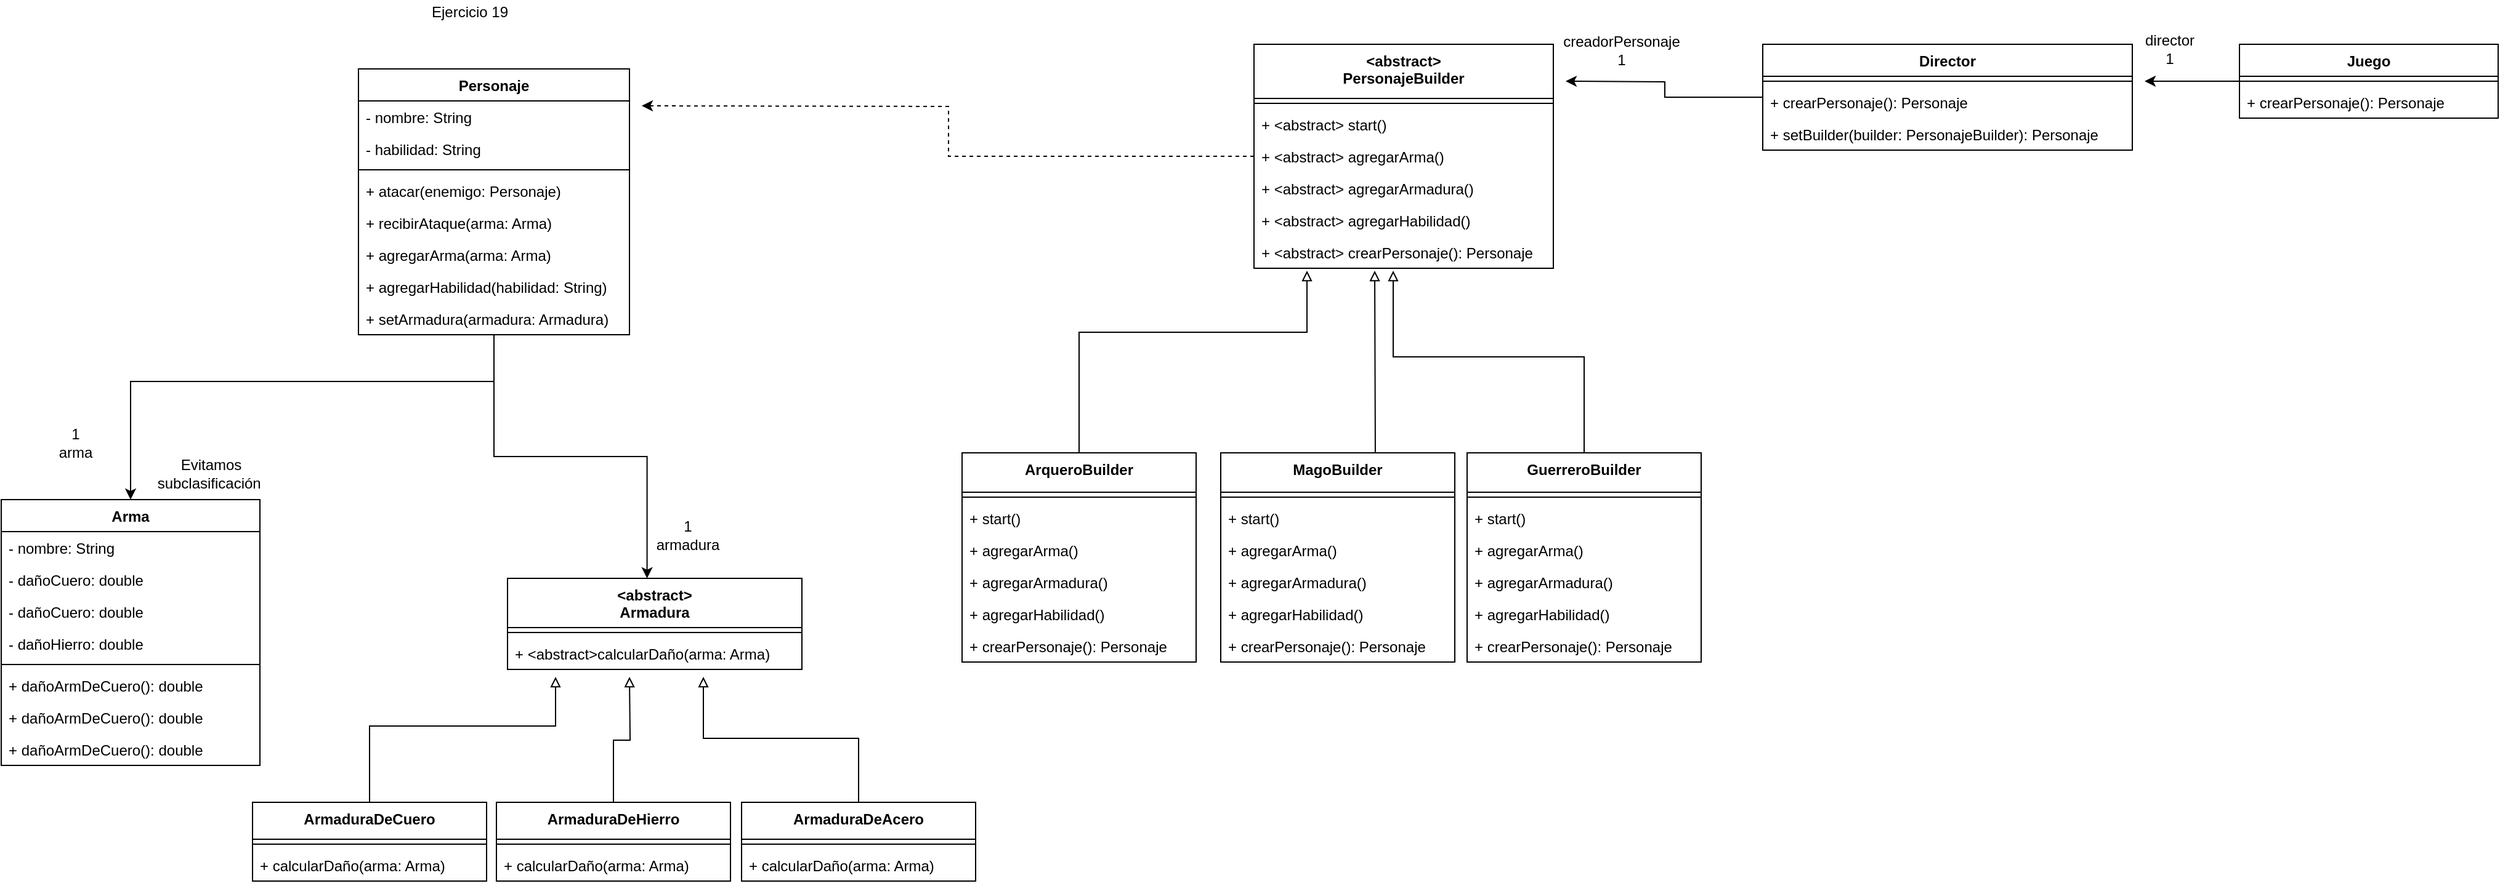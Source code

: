 <mxfile version="19.0.2" type="device"><diagram id="mUgTmrX8BuSXG0gMWw2p" name="Página-1"><mxGraphModel dx="2844" dy="1746" grid="1" gridSize="10" guides="1" tooltips="1" connect="1" arrows="1" fold="1" page="1" pageScale="1" pageWidth="827" pageHeight="1169" math="0" shadow="0"><root><mxCell id="0"/><mxCell id="1" parent="0"/><mxCell id="cJn4CzycX4LEwm_TIvwx-1" value="Arma" style="swimlane;fontStyle=1;align=center;verticalAlign=top;childLayout=stackLayout;horizontal=1;startSize=26;horizontalStack=0;resizeParent=1;resizeParentMax=0;resizeLast=0;collapsible=1;marginBottom=0;" vertex="1" parent="1"><mxGeometry x="40" y="476" width="210" height="216" as="geometry"/></mxCell><mxCell id="cJn4CzycX4LEwm_TIvwx-2" value="- nombre: String" style="text;strokeColor=none;fillColor=none;align=left;verticalAlign=top;spacingLeft=4;spacingRight=4;overflow=hidden;rotatable=0;points=[[0,0.5],[1,0.5]];portConstraint=eastwest;" vertex="1" parent="cJn4CzycX4LEwm_TIvwx-1"><mxGeometry y="26" width="210" height="26" as="geometry"/></mxCell><mxCell id="cJn4CzycX4LEwm_TIvwx-43" value="- dañoCuero: double" style="text;strokeColor=none;fillColor=none;align=left;verticalAlign=top;spacingLeft=4;spacingRight=4;overflow=hidden;rotatable=0;points=[[0,0.5],[1,0.5]];portConstraint=eastwest;" vertex="1" parent="cJn4CzycX4LEwm_TIvwx-1"><mxGeometry y="52" width="210" height="26" as="geometry"/></mxCell><mxCell id="cJn4CzycX4LEwm_TIvwx-44" value="- dañoCuero: double" style="text;strokeColor=none;fillColor=none;align=left;verticalAlign=top;spacingLeft=4;spacingRight=4;overflow=hidden;rotatable=0;points=[[0,0.5],[1,0.5]];portConstraint=eastwest;" vertex="1" parent="cJn4CzycX4LEwm_TIvwx-1"><mxGeometry y="78" width="210" height="26" as="geometry"/></mxCell><mxCell id="cJn4CzycX4LEwm_TIvwx-45" value="- dañoHierro: double" style="text;strokeColor=none;fillColor=none;align=left;verticalAlign=top;spacingLeft=4;spacingRight=4;overflow=hidden;rotatable=0;points=[[0,0.5],[1,0.5]];portConstraint=eastwest;" vertex="1" parent="cJn4CzycX4LEwm_TIvwx-1"><mxGeometry y="104" width="210" height="26" as="geometry"/></mxCell><mxCell id="cJn4CzycX4LEwm_TIvwx-3" value="" style="line;strokeWidth=1;fillColor=none;align=left;verticalAlign=middle;spacingTop=-1;spacingLeft=3;spacingRight=3;rotatable=0;labelPosition=right;points=[];portConstraint=eastwest;" vertex="1" parent="cJn4CzycX4LEwm_TIvwx-1"><mxGeometry y="130" width="210" height="8" as="geometry"/></mxCell><mxCell id="cJn4CzycX4LEwm_TIvwx-21" value="+ dañoArmDeCuero(): double" style="text;strokeColor=none;fillColor=none;align=left;verticalAlign=top;spacingLeft=4;spacingRight=4;overflow=hidden;rotatable=0;points=[[0,0.5],[1,0.5]];portConstraint=eastwest;" vertex="1" parent="cJn4CzycX4LEwm_TIvwx-1"><mxGeometry y="138" width="210" height="26" as="geometry"/></mxCell><mxCell id="cJn4CzycX4LEwm_TIvwx-29" value="+ dañoArmDeCuero(): double" style="text;strokeColor=none;fillColor=none;align=left;verticalAlign=top;spacingLeft=4;spacingRight=4;overflow=hidden;rotatable=0;points=[[0,0.5],[1,0.5]];portConstraint=eastwest;" vertex="1" parent="cJn4CzycX4LEwm_TIvwx-1"><mxGeometry y="164" width="210" height="26" as="geometry"/></mxCell><mxCell id="cJn4CzycX4LEwm_TIvwx-40" value="+ dañoArmDeCuero(): double" style="text;strokeColor=none;fillColor=none;align=left;verticalAlign=top;spacingLeft=4;spacingRight=4;overflow=hidden;rotatable=0;points=[[0,0.5],[1,0.5]];portConstraint=eastwest;" vertex="1" parent="cJn4CzycX4LEwm_TIvwx-1"><mxGeometry y="190" width="210" height="26" as="geometry"/></mxCell><mxCell id="cJn4CzycX4LEwm_TIvwx-5" value="Ejercicio 19" style="text;html=1;align=center;verticalAlign=middle;resizable=0;points=[];autosize=1;strokeColor=none;fillColor=none;" vertex="1" parent="1"><mxGeometry x="380" y="70" width="80" height="20" as="geometry"/></mxCell><mxCell id="cJn4CzycX4LEwm_TIvwx-6" value="&lt;abstract&gt;&#10;Armadura" style="swimlane;fontStyle=1;align=center;verticalAlign=top;childLayout=stackLayout;horizontal=1;startSize=40;horizontalStack=0;resizeParent=1;resizeParentMax=0;resizeLast=0;collapsible=1;marginBottom=0;" vertex="1" parent="1"><mxGeometry x="451" y="540" width="239" height="74" as="geometry"/></mxCell><mxCell id="cJn4CzycX4LEwm_TIvwx-8" value="" style="line;strokeWidth=1;fillColor=none;align=left;verticalAlign=middle;spacingTop=-1;spacingLeft=3;spacingRight=3;rotatable=0;labelPosition=right;points=[];portConstraint=eastwest;" vertex="1" parent="cJn4CzycX4LEwm_TIvwx-6"><mxGeometry y="40" width="239" height="8" as="geometry"/></mxCell><mxCell id="cJn4CzycX4LEwm_TIvwx-9" value="+ &lt;abstract&gt;calcularDaño(arma: Arma)" style="text;strokeColor=none;fillColor=none;align=left;verticalAlign=top;spacingLeft=4;spacingRight=4;overflow=hidden;rotatable=0;points=[[0,0.5],[1,0.5]];portConstraint=eastwest;" vertex="1" parent="cJn4CzycX4LEwm_TIvwx-6"><mxGeometry y="48" width="239" height="26" as="geometry"/></mxCell><mxCell id="cJn4CzycX4LEwm_TIvwx-17" style="edgeStyle=orthogonalEdgeStyle;rounded=0;orthogonalLoop=1;jettySize=auto;html=1;entryX=0.474;entryY=0;entryDx=0;entryDy=0;entryPerimeter=0;" edge="1" parent="1" source="cJn4CzycX4LEwm_TIvwx-10" target="cJn4CzycX4LEwm_TIvwx-6"><mxGeometry relative="1" as="geometry"/></mxCell><mxCell id="cJn4CzycX4LEwm_TIvwx-28" style="edgeStyle=orthogonalEdgeStyle;rounded=0;orthogonalLoop=1;jettySize=auto;html=1;entryX=0.5;entryY=0;entryDx=0;entryDy=0;" edge="1" parent="1" source="cJn4CzycX4LEwm_TIvwx-10" target="cJn4CzycX4LEwm_TIvwx-1"><mxGeometry relative="1" as="geometry"><Array as="points"><mxPoint x="440" y="380"/><mxPoint x="145" y="380"/></Array></mxGeometry></mxCell><mxCell id="cJn4CzycX4LEwm_TIvwx-10" value="Personaje" style="swimlane;fontStyle=1;align=center;verticalAlign=top;childLayout=stackLayout;horizontal=1;startSize=26;horizontalStack=0;resizeParent=1;resizeParentMax=0;resizeLast=0;collapsible=1;marginBottom=0;" vertex="1" parent="1"><mxGeometry x="330" y="126" width="220" height="216" as="geometry"/></mxCell><mxCell id="cJn4CzycX4LEwm_TIvwx-11" value="- nombre: String" style="text;strokeColor=none;fillColor=none;align=left;verticalAlign=top;spacingLeft=4;spacingRight=4;overflow=hidden;rotatable=0;points=[[0,0.5],[1,0.5]];portConstraint=eastwest;" vertex="1" parent="cJn4CzycX4LEwm_TIvwx-10"><mxGeometry y="26" width="220" height="26" as="geometry"/></mxCell><mxCell id="cJn4CzycX4LEwm_TIvwx-14" value="- habilidad: String" style="text;strokeColor=none;fillColor=none;align=left;verticalAlign=top;spacingLeft=4;spacingRight=4;overflow=hidden;rotatable=0;points=[[0,0.5],[1,0.5]];portConstraint=eastwest;" vertex="1" parent="cJn4CzycX4LEwm_TIvwx-10"><mxGeometry y="52" width="220" height="26" as="geometry"/></mxCell><mxCell id="cJn4CzycX4LEwm_TIvwx-12" value="" style="line;strokeWidth=1;fillColor=none;align=left;verticalAlign=middle;spacingTop=-1;spacingLeft=3;spacingRight=3;rotatable=0;labelPosition=right;points=[];portConstraint=eastwest;" vertex="1" parent="cJn4CzycX4LEwm_TIvwx-10"><mxGeometry y="78" width="220" height="8" as="geometry"/></mxCell><mxCell id="cJn4CzycX4LEwm_TIvwx-13" value="+ atacar(enemigo: Personaje)" style="text;strokeColor=none;fillColor=none;align=left;verticalAlign=top;spacingLeft=4;spacingRight=4;overflow=hidden;rotatable=0;points=[[0,0.5],[1,0.5]];portConstraint=eastwest;" vertex="1" parent="cJn4CzycX4LEwm_TIvwx-10"><mxGeometry y="86" width="220" height="26" as="geometry"/></mxCell><mxCell id="cJn4CzycX4LEwm_TIvwx-15" value="+ recibirAtaque(arma: Arma)" style="text;strokeColor=none;fillColor=none;align=left;verticalAlign=top;spacingLeft=4;spacingRight=4;overflow=hidden;rotatable=0;points=[[0,0.5],[1,0.5]];portConstraint=eastwest;" vertex="1" parent="cJn4CzycX4LEwm_TIvwx-10"><mxGeometry y="112" width="220" height="26" as="geometry"/></mxCell><mxCell id="cJn4CzycX4LEwm_TIvwx-50" value="+ agregarArma(arma: Arma)" style="text;strokeColor=none;fillColor=none;align=left;verticalAlign=top;spacingLeft=4;spacingRight=4;overflow=hidden;rotatable=0;points=[[0,0.5],[1,0.5]];portConstraint=eastwest;" vertex="1" parent="cJn4CzycX4LEwm_TIvwx-10"><mxGeometry y="138" width="220" height="26" as="geometry"/></mxCell><mxCell id="cJn4CzycX4LEwm_TIvwx-51" value="+ agregarHabilidad(habilidad: String)" style="text;strokeColor=none;fillColor=none;align=left;verticalAlign=top;spacingLeft=4;spacingRight=4;overflow=hidden;rotatable=0;points=[[0,0.5],[1,0.5]];portConstraint=eastwest;" vertex="1" parent="cJn4CzycX4LEwm_TIvwx-10"><mxGeometry y="164" width="220" height="26" as="geometry"/></mxCell><mxCell id="cJn4CzycX4LEwm_TIvwx-52" value="+ setArmadura(armadura: Armadura)" style="text;strokeColor=none;fillColor=none;align=left;verticalAlign=top;spacingLeft=4;spacingRight=4;overflow=hidden;rotatable=0;points=[[0,0.5],[1,0.5]];portConstraint=eastwest;" vertex="1" parent="cJn4CzycX4LEwm_TIvwx-10"><mxGeometry y="190" width="220" height="26" as="geometry"/></mxCell><mxCell id="cJn4CzycX4LEwm_TIvwx-97" style="edgeStyle=orthogonalEdgeStyle;rounded=0;orthogonalLoop=1;jettySize=auto;html=1;endArrow=block;endFill=0;" edge="1" parent="1" source="cJn4CzycX4LEwm_TIvwx-23"><mxGeometry relative="1" as="geometry"><mxPoint x="490" y="620" as="targetPoint"/><Array as="points"><mxPoint x="339" y="660"/><mxPoint x="490" y="660"/></Array></mxGeometry></mxCell><mxCell id="cJn4CzycX4LEwm_TIvwx-23" value="ArmaduraDeCuero" style="swimlane;fontStyle=1;align=center;verticalAlign=top;childLayout=stackLayout;horizontal=1;startSize=30;horizontalStack=0;resizeParent=1;resizeParentMax=0;resizeLast=0;collapsible=1;marginBottom=0;" vertex="1" parent="1"><mxGeometry x="244" y="722" width="190" height="64" as="geometry"/></mxCell><mxCell id="cJn4CzycX4LEwm_TIvwx-25" value="" style="line;strokeWidth=1;fillColor=none;align=left;verticalAlign=middle;spacingTop=-1;spacingLeft=3;spacingRight=3;rotatable=0;labelPosition=right;points=[];portConstraint=eastwest;" vertex="1" parent="cJn4CzycX4LEwm_TIvwx-23"><mxGeometry y="30" width="190" height="8" as="geometry"/></mxCell><mxCell id="cJn4CzycX4LEwm_TIvwx-47" value="+ calcularDaño(arma: Arma)" style="text;strokeColor=none;fillColor=none;align=left;verticalAlign=top;spacingLeft=4;spacingRight=4;overflow=hidden;rotatable=0;points=[[0,0.5],[1,0.5]];portConstraint=eastwest;" vertex="1" parent="cJn4CzycX4LEwm_TIvwx-23"><mxGeometry y="38" width="190" height="26" as="geometry"/></mxCell><mxCell id="cJn4CzycX4LEwm_TIvwx-95" style="edgeStyle=orthogonalEdgeStyle;rounded=0;orthogonalLoop=1;jettySize=auto;html=1;endArrow=block;endFill=0;" edge="1" parent="1" source="cJn4CzycX4LEwm_TIvwx-30"><mxGeometry relative="1" as="geometry"><mxPoint x="550" y="620" as="targetPoint"/></mxGeometry></mxCell><mxCell id="cJn4CzycX4LEwm_TIvwx-30" value="ArmaduraDeHierro" style="swimlane;fontStyle=1;align=center;verticalAlign=top;childLayout=stackLayout;horizontal=1;startSize=30;horizontalStack=0;resizeParent=1;resizeParentMax=0;resizeLast=0;collapsible=1;marginBottom=0;" vertex="1" parent="1"><mxGeometry x="442" y="722" width="190" height="64" as="geometry"/></mxCell><mxCell id="cJn4CzycX4LEwm_TIvwx-32" value="" style="line;strokeWidth=1;fillColor=none;align=left;verticalAlign=middle;spacingTop=-1;spacingLeft=3;spacingRight=3;rotatable=0;labelPosition=right;points=[];portConstraint=eastwest;" vertex="1" parent="cJn4CzycX4LEwm_TIvwx-30"><mxGeometry y="30" width="190" height="8" as="geometry"/></mxCell><mxCell id="cJn4CzycX4LEwm_TIvwx-33" value="+ calcularDaño(arma: Arma)" style="text;strokeColor=none;fillColor=none;align=left;verticalAlign=top;spacingLeft=4;spacingRight=4;overflow=hidden;rotatable=0;points=[[0,0.5],[1,0.5]];portConstraint=eastwest;" vertex="1" parent="cJn4CzycX4LEwm_TIvwx-30"><mxGeometry y="38" width="190" height="26" as="geometry"/></mxCell><mxCell id="cJn4CzycX4LEwm_TIvwx-96" style="edgeStyle=orthogonalEdgeStyle;rounded=0;orthogonalLoop=1;jettySize=auto;html=1;endArrow=block;endFill=0;" edge="1" parent="1" source="cJn4CzycX4LEwm_TIvwx-35"><mxGeometry relative="1" as="geometry"><mxPoint x="610" y="620" as="targetPoint"/><Array as="points"><mxPoint x="736" y="670"/><mxPoint x="610" y="670"/></Array></mxGeometry></mxCell><mxCell id="cJn4CzycX4LEwm_TIvwx-35" value="ArmaduraDeAcero" style="swimlane;fontStyle=1;align=center;verticalAlign=top;childLayout=stackLayout;horizontal=1;startSize=30;horizontalStack=0;resizeParent=1;resizeParentMax=0;resizeLast=0;collapsible=1;marginBottom=0;" vertex="1" parent="1"><mxGeometry x="641" y="722" width="190" height="64" as="geometry"/></mxCell><mxCell id="cJn4CzycX4LEwm_TIvwx-37" value="" style="line;strokeWidth=1;fillColor=none;align=left;verticalAlign=middle;spacingTop=-1;spacingLeft=3;spacingRight=3;rotatable=0;labelPosition=right;points=[];portConstraint=eastwest;" vertex="1" parent="cJn4CzycX4LEwm_TIvwx-35"><mxGeometry y="30" width="190" height="8" as="geometry"/></mxCell><mxCell id="cJn4CzycX4LEwm_TIvwx-38" value="+ calcularDaño(arma: Arma)" style="text;strokeColor=none;fillColor=none;align=left;verticalAlign=top;spacingLeft=4;spacingRight=4;overflow=hidden;rotatable=0;points=[[0,0.5],[1,0.5]];portConstraint=eastwest;" vertex="1" parent="cJn4CzycX4LEwm_TIvwx-35"><mxGeometry y="38" width="190" height="26" as="geometry"/></mxCell><mxCell id="cJn4CzycX4LEwm_TIvwx-48" value="Evitamos&lt;br&gt;subclasificación&amp;nbsp;" style="text;html=1;align=center;verticalAlign=middle;resizable=0;points=[];autosize=1;strokeColor=none;fillColor=none;" vertex="1" parent="1"><mxGeometry x="160" y="440" width="100" height="30" as="geometry"/></mxCell><mxCell id="cJn4CzycX4LEwm_TIvwx-57" style="edgeStyle=orthogonalEdgeStyle;rounded=0;orthogonalLoop=1;jettySize=auto;html=1;dashed=1;" edge="1" parent="1" source="cJn4CzycX4LEwm_TIvwx-53"><mxGeometry relative="1" as="geometry"><mxPoint x="560" y="156" as="targetPoint"/></mxGeometry></mxCell><mxCell id="cJn4CzycX4LEwm_TIvwx-53" value="&lt;abstract&gt;&#10;PersonajeBuilder" style="swimlane;fontStyle=1;align=center;verticalAlign=top;childLayout=stackLayout;horizontal=1;startSize=44;horizontalStack=0;resizeParent=1;resizeParentMax=0;resizeLast=0;collapsible=1;marginBottom=0;" vertex="1" parent="1"><mxGeometry x="1057" y="106" width="243" height="182" as="geometry"/></mxCell><mxCell id="cJn4CzycX4LEwm_TIvwx-55" value="" style="line;strokeWidth=1;fillColor=none;align=left;verticalAlign=middle;spacingTop=-1;spacingLeft=3;spacingRight=3;rotatable=0;labelPosition=right;points=[];portConstraint=eastwest;" vertex="1" parent="cJn4CzycX4LEwm_TIvwx-53"><mxGeometry y="44" width="243" height="8" as="geometry"/></mxCell><mxCell id="cJn4CzycX4LEwm_TIvwx-56" value="+ &lt;abstract&gt; start()" style="text;strokeColor=none;fillColor=none;align=left;verticalAlign=top;spacingLeft=4;spacingRight=4;overflow=hidden;rotatable=0;points=[[0,0.5],[1,0.5]];portConstraint=eastwest;" vertex="1" parent="cJn4CzycX4LEwm_TIvwx-53"><mxGeometry y="52" width="243" height="26" as="geometry"/></mxCell><mxCell id="cJn4CzycX4LEwm_TIvwx-59" value="+ &lt;abstract&gt; agregarArma()" style="text;strokeColor=none;fillColor=none;align=left;verticalAlign=top;spacingLeft=4;spacingRight=4;overflow=hidden;rotatable=0;points=[[0,0.5],[1,0.5]];portConstraint=eastwest;" vertex="1" parent="cJn4CzycX4LEwm_TIvwx-53"><mxGeometry y="78" width="243" height="26" as="geometry"/></mxCell><mxCell id="cJn4CzycX4LEwm_TIvwx-60" value="+ &lt;abstract&gt; agregarArmadura()" style="text;strokeColor=none;fillColor=none;align=left;verticalAlign=top;spacingLeft=4;spacingRight=4;overflow=hidden;rotatable=0;points=[[0,0.5],[1,0.5]];portConstraint=eastwest;" vertex="1" parent="cJn4CzycX4LEwm_TIvwx-53"><mxGeometry y="104" width="243" height="26" as="geometry"/></mxCell><mxCell id="cJn4CzycX4LEwm_TIvwx-61" value="+ &lt;abstract&gt; agregarHabilidad()" style="text;strokeColor=none;fillColor=none;align=left;verticalAlign=top;spacingLeft=4;spacingRight=4;overflow=hidden;rotatable=0;points=[[0,0.5],[1,0.5]];portConstraint=eastwest;" vertex="1" parent="cJn4CzycX4LEwm_TIvwx-53"><mxGeometry y="130" width="243" height="26" as="geometry"/></mxCell><mxCell id="cJn4CzycX4LEwm_TIvwx-58" value="+ &lt;abstract&gt; crearPersonaje(): Personaje" style="text;strokeColor=none;fillColor=none;align=left;verticalAlign=top;spacingLeft=4;spacingRight=4;overflow=hidden;rotatable=0;points=[[0,0.5],[1,0.5]];portConstraint=eastwest;" vertex="1" parent="cJn4CzycX4LEwm_TIvwx-53"><mxGeometry y="156" width="243" height="26" as="geometry"/></mxCell><mxCell id="cJn4CzycX4LEwm_TIvwx-88" style="edgeStyle=orthogonalEdgeStyle;rounded=0;orthogonalLoop=1;jettySize=auto;html=1;endArrow=block;endFill=0;" edge="1" parent="1" source="cJn4CzycX4LEwm_TIvwx-62"><mxGeometry relative="1" as="geometry"><mxPoint x="1100" y="290.0" as="targetPoint"/><Array as="points"><mxPoint x="915" y="340"/><mxPoint x="1100" y="340"/></Array></mxGeometry></mxCell><mxCell id="cJn4CzycX4LEwm_TIvwx-62" value="ArqueroBuilder" style="swimlane;fontStyle=1;align=center;verticalAlign=top;childLayout=stackLayout;horizontal=1;startSize=32;horizontalStack=0;resizeParent=1;resizeParentMax=0;resizeLast=0;collapsible=1;marginBottom=0;" vertex="1" parent="1"><mxGeometry x="820" y="438" width="190" height="170" as="geometry"/></mxCell><mxCell id="cJn4CzycX4LEwm_TIvwx-63" value="" style="line;strokeWidth=1;fillColor=none;align=left;verticalAlign=middle;spacingTop=-1;spacingLeft=3;spacingRight=3;rotatable=0;labelPosition=right;points=[];portConstraint=eastwest;" vertex="1" parent="cJn4CzycX4LEwm_TIvwx-62"><mxGeometry y="32" width="190" height="8" as="geometry"/></mxCell><mxCell id="cJn4CzycX4LEwm_TIvwx-64" value="+ start()" style="text;strokeColor=none;fillColor=none;align=left;verticalAlign=top;spacingLeft=4;spacingRight=4;overflow=hidden;rotatable=0;points=[[0,0.5],[1,0.5]];portConstraint=eastwest;" vertex="1" parent="cJn4CzycX4LEwm_TIvwx-62"><mxGeometry y="40" width="190" height="26" as="geometry"/></mxCell><mxCell id="cJn4CzycX4LEwm_TIvwx-65" value="+ agregarArma()" style="text;strokeColor=none;fillColor=none;align=left;verticalAlign=top;spacingLeft=4;spacingRight=4;overflow=hidden;rotatable=0;points=[[0,0.5],[1,0.5]];portConstraint=eastwest;" vertex="1" parent="cJn4CzycX4LEwm_TIvwx-62"><mxGeometry y="66" width="190" height="26" as="geometry"/></mxCell><mxCell id="cJn4CzycX4LEwm_TIvwx-66" value="+ agregarArmadura()" style="text;strokeColor=none;fillColor=none;align=left;verticalAlign=top;spacingLeft=4;spacingRight=4;overflow=hidden;rotatable=0;points=[[0,0.5],[1,0.5]];portConstraint=eastwest;" vertex="1" parent="cJn4CzycX4LEwm_TIvwx-62"><mxGeometry y="92" width="190" height="26" as="geometry"/></mxCell><mxCell id="cJn4CzycX4LEwm_TIvwx-67" value="+ agregarHabilidad()" style="text;strokeColor=none;fillColor=none;align=left;verticalAlign=top;spacingLeft=4;spacingRight=4;overflow=hidden;rotatable=0;points=[[0,0.5],[1,0.5]];portConstraint=eastwest;" vertex="1" parent="cJn4CzycX4LEwm_TIvwx-62"><mxGeometry y="118" width="190" height="26" as="geometry"/></mxCell><mxCell id="cJn4CzycX4LEwm_TIvwx-68" value="+ crearPersonaje(): Personaje" style="text;strokeColor=none;fillColor=none;align=left;verticalAlign=top;spacingLeft=4;spacingRight=4;overflow=hidden;rotatable=0;points=[[0,0.5],[1,0.5]];portConstraint=eastwest;" vertex="1" parent="cJn4CzycX4LEwm_TIvwx-62"><mxGeometry y="144" width="190" height="26" as="geometry"/></mxCell><mxCell id="cJn4CzycX4LEwm_TIvwx-86" style="edgeStyle=orthogonalEdgeStyle;rounded=0;orthogonalLoop=1;jettySize=auto;html=1;entryX=0.5;entryY=1;entryDx=0;entryDy=0;endArrow=block;endFill=0;" edge="1" parent="1"><mxGeometry relative="1" as="geometry"><mxPoint x="1125" y="446" as="sourcePoint"/><mxPoint x="1155" y="290" as="targetPoint"/></mxGeometry></mxCell><mxCell id="cJn4CzycX4LEwm_TIvwx-69" value="MagoBuilder" style="swimlane;fontStyle=1;align=center;verticalAlign=top;childLayout=stackLayout;horizontal=1;startSize=32;horizontalStack=0;resizeParent=1;resizeParentMax=0;resizeLast=0;collapsible=1;marginBottom=0;" vertex="1" parent="1"><mxGeometry x="1030" y="438" width="190" height="170" as="geometry"/></mxCell><mxCell id="cJn4CzycX4LEwm_TIvwx-70" value="" style="line;strokeWidth=1;fillColor=none;align=left;verticalAlign=middle;spacingTop=-1;spacingLeft=3;spacingRight=3;rotatable=0;labelPosition=right;points=[];portConstraint=eastwest;" vertex="1" parent="cJn4CzycX4LEwm_TIvwx-69"><mxGeometry y="32" width="190" height="8" as="geometry"/></mxCell><mxCell id="cJn4CzycX4LEwm_TIvwx-71" value="+ start()" style="text;strokeColor=none;fillColor=none;align=left;verticalAlign=top;spacingLeft=4;spacingRight=4;overflow=hidden;rotatable=0;points=[[0,0.5],[1,0.5]];portConstraint=eastwest;" vertex="1" parent="cJn4CzycX4LEwm_TIvwx-69"><mxGeometry y="40" width="190" height="26" as="geometry"/></mxCell><mxCell id="cJn4CzycX4LEwm_TIvwx-72" value="+ agregarArma()" style="text;strokeColor=none;fillColor=none;align=left;verticalAlign=top;spacingLeft=4;spacingRight=4;overflow=hidden;rotatable=0;points=[[0,0.5],[1,0.5]];portConstraint=eastwest;" vertex="1" parent="cJn4CzycX4LEwm_TIvwx-69"><mxGeometry y="66" width="190" height="26" as="geometry"/></mxCell><mxCell id="cJn4CzycX4LEwm_TIvwx-73" value="+ agregarArmadura()" style="text;strokeColor=none;fillColor=none;align=left;verticalAlign=top;spacingLeft=4;spacingRight=4;overflow=hidden;rotatable=0;points=[[0,0.5],[1,0.5]];portConstraint=eastwest;" vertex="1" parent="cJn4CzycX4LEwm_TIvwx-69"><mxGeometry y="92" width="190" height="26" as="geometry"/></mxCell><mxCell id="cJn4CzycX4LEwm_TIvwx-74" value="+ agregarHabilidad()" style="text;strokeColor=none;fillColor=none;align=left;verticalAlign=top;spacingLeft=4;spacingRight=4;overflow=hidden;rotatable=0;points=[[0,0.5],[1,0.5]];portConstraint=eastwest;" vertex="1" parent="cJn4CzycX4LEwm_TIvwx-69"><mxGeometry y="118" width="190" height="26" as="geometry"/></mxCell><mxCell id="cJn4CzycX4LEwm_TIvwx-75" value="+ crearPersonaje(): Personaje" style="text;strokeColor=none;fillColor=none;align=left;verticalAlign=top;spacingLeft=4;spacingRight=4;overflow=hidden;rotatable=0;points=[[0,0.5],[1,0.5]];portConstraint=eastwest;" vertex="1" parent="cJn4CzycX4LEwm_TIvwx-69"><mxGeometry y="144" width="190" height="26" as="geometry"/></mxCell><mxCell id="cJn4CzycX4LEwm_TIvwx-87" style="edgeStyle=orthogonalEdgeStyle;rounded=0;orthogonalLoop=1;jettySize=auto;html=1;endArrow=block;endFill=0;" edge="1" parent="1" source="cJn4CzycX4LEwm_TIvwx-76"><mxGeometry relative="1" as="geometry"><mxPoint x="1170" y="290.0" as="targetPoint"/><Array as="points"><mxPoint x="1325" y="360"/><mxPoint x="1170" y="360"/></Array></mxGeometry></mxCell><mxCell id="cJn4CzycX4LEwm_TIvwx-76" value="GuerreroBuilder" style="swimlane;fontStyle=1;align=center;verticalAlign=top;childLayout=stackLayout;horizontal=1;startSize=32;horizontalStack=0;resizeParent=1;resizeParentMax=0;resizeLast=0;collapsible=1;marginBottom=0;" vertex="1" parent="1"><mxGeometry x="1230" y="438" width="190" height="170" as="geometry"/></mxCell><mxCell id="cJn4CzycX4LEwm_TIvwx-77" value="" style="line;strokeWidth=1;fillColor=none;align=left;verticalAlign=middle;spacingTop=-1;spacingLeft=3;spacingRight=3;rotatable=0;labelPosition=right;points=[];portConstraint=eastwest;" vertex="1" parent="cJn4CzycX4LEwm_TIvwx-76"><mxGeometry y="32" width="190" height="8" as="geometry"/></mxCell><mxCell id="cJn4CzycX4LEwm_TIvwx-78" value="+ start()" style="text;strokeColor=none;fillColor=none;align=left;verticalAlign=top;spacingLeft=4;spacingRight=4;overflow=hidden;rotatable=0;points=[[0,0.5],[1,0.5]];portConstraint=eastwest;" vertex="1" parent="cJn4CzycX4LEwm_TIvwx-76"><mxGeometry y="40" width="190" height="26" as="geometry"/></mxCell><mxCell id="cJn4CzycX4LEwm_TIvwx-79" value="+ agregarArma()" style="text;strokeColor=none;fillColor=none;align=left;verticalAlign=top;spacingLeft=4;spacingRight=4;overflow=hidden;rotatable=0;points=[[0,0.5],[1,0.5]];portConstraint=eastwest;" vertex="1" parent="cJn4CzycX4LEwm_TIvwx-76"><mxGeometry y="66" width="190" height="26" as="geometry"/></mxCell><mxCell id="cJn4CzycX4LEwm_TIvwx-80" value="+ agregarArmadura()" style="text;strokeColor=none;fillColor=none;align=left;verticalAlign=top;spacingLeft=4;spacingRight=4;overflow=hidden;rotatable=0;points=[[0,0.5],[1,0.5]];portConstraint=eastwest;" vertex="1" parent="cJn4CzycX4LEwm_TIvwx-76"><mxGeometry y="92" width="190" height="26" as="geometry"/></mxCell><mxCell id="cJn4CzycX4LEwm_TIvwx-81" value="+ agregarHabilidad()" style="text;strokeColor=none;fillColor=none;align=left;verticalAlign=top;spacingLeft=4;spacingRight=4;overflow=hidden;rotatable=0;points=[[0,0.5],[1,0.5]];portConstraint=eastwest;" vertex="1" parent="cJn4CzycX4LEwm_TIvwx-76"><mxGeometry y="118" width="190" height="26" as="geometry"/></mxCell><mxCell id="cJn4CzycX4LEwm_TIvwx-82" value="+ crearPersonaje(): Personaje" style="text;strokeColor=none;fillColor=none;align=left;verticalAlign=top;spacingLeft=4;spacingRight=4;overflow=hidden;rotatable=0;points=[[0,0.5],[1,0.5]];portConstraint=eastwest;" vertex="1" parent="cJn4CzycX4LEwm_TIvwx-76"><mxGeometry y="144" width="190" height="26" as="geometry"/></mxCell><mxCell id="cJn4CzycX4LEwm_TIvwx-109" style="edgeStyle=orthogonalEdgeStyle;rounded=0;orthogonalLoop=1;jettySize=auto;html=1;endArrow=classic;endFill=1;" edge="1" parent="1" source="cJn4CzycX4LEwm_TIvwx-89"><mxGeometry relative="1" as="geometry"><mxPoint x="1780.0" y="136" as="targetPoint"/></mxGeometry></mxCell><mxCell id="cJn4CzycX4LEwm_TIvwx-89" value="Juego" style="swimlane;fontStyle=1;align=center;verticalAlign=top;childLayout=stackLayout;horizontal=1;startSize=26;horizontalStack=0;resizeParent=1;resizeParentMax=0;resizeLast=0;collapsible=1;marginBottom=0;" vertex="1" parent="1"><mxGeometry x="1857" y="106" width="210" height="60" as="geometry"/></mxCell><mxCell id="cJn4CzycX4LEwm_TIvwx-91" value="" style="line;strokeWidth=1;fillColor=none;align=left;verticalAlign=middle;spacingTop=-1;spacingLeft=3;spacingRight=3;rotatable=0;labelPosition=right;points=[];portConstraint=eastwest;" vertex="1" parent="cJn4CzycX4LEwm_TIvwx-89"><mxGeometry y="26" width="210" height="8" as="geometry"/></mxCell><mxCell id="cJn4CzycX4LEwm_TIvwx-92" value="+ crearPersonaje(): Personaje" style="text;strokeColor=none;fillColor=none;align=left;verticalAlign=top;spacingLeft=4;spacingRight=4;overflow=hidden;rotatable=0;points=[[0,0.5],[1,0.5]];portConstraint=eastwest;" vertex="1" parent="cJn4CzycX4LEwm_TIvwx-89"><mxGeometry y="34" width="210" height="26" as="geometry"/></mxCell><mxCell id="cJn4CzycX4LEwm_TIvwx-94" value="creadorPersonaje&lt;br&gt;1" style="text;html=1;align=center;verticalAlign=middle;resizable=0;points=[];autosize=1;strokeColor=none;fillColor=none;" vertex="1" parent="1"><mxGeometry x="1300" y="96" width="110" height="30" as="geometry"/></mxCell><mxCell id="cJn4CzycX4LEwm_TIvwx-103" style="edgeStyle=orthogonalEdgeStyle;rounded=0;orthogonalLoop=1;jettySize=auto;html=1;endArrow=classic;endFill=1;" edge="1" parent="1" source="cJn4CzycX4LEwm_TIvwx-99"><mxGeometry relative="1" as="geometry"><mxPoint x="1310" y="136" as="targetPoint"/></mxGeometry></mxCell><mxCell id="cJn4CzycX4LEwm_TIvwx-99" value="Director" style="swimlane;fontStyle=1;align=center;verticalAlign=top;childLayout=stackLayout;horizontal=1;startSize=26;horizontalStack=0;resizeParent=1;resizeParentMax=0;resizeLast=0;collapsible=1;marginBottom=0;" vertex="1" parent="1"><mxGeometry x="1470" y="106" width="300" height="86" as="geometry"/></mxCell><mxCell id="cJn4CzycX4LEwm_TIvwx-101" value="" style="line;strokeWidth=1;fillColor=none;align=left;verticalAlign=middle;spacingTop=-1;spacingLeft=3;spacingRight=3;rotatable=0;labelPosition=right;points=[];portConstraint=eastwest;" vertex="1" parent="cJn4CzycX4LEwm_TIvwx-99"><mxGeometry y="26" width="300" height="8" as="geometry"/></mxCell><mxCell id="cJn4CzycX4LEwm_TIvwx-102" value="+ crearPersonaje(): Personaje" style="text;strokeColor=none;fillColor=none;align=left;verticalAlign=top;spacingLeft=4;spacingRight=4;overflow=hidden;rotatable=0;points=[[0,0.5],[1,0.5]];portConstraint=eastwest;" vertex="1" parent="cJn4CzycX4LEwm_TIvwx-99"><mxGeometry y="34" width="300" height="26" as="geometry"/></mxCell><mxCell id="cJn4CzycX4LEwm_TIvwx-108" value="+ setBuilder(builder: PersonajeBuilder): Personaje" style="text;strokeColor=none;fillColor=none;align=left;verticalAlign=top;spacingLeft=4;spacingRight=4;overflow=hidden;rotatable=0;points=[[0,0.5],[1,0.5]];portConstraint=eastwest;" vertex="1" parent="cJn4CzycX4LEwm_TIvwx-99"><mxGeometry y="60" width="300" height="26" as="geometry"/></mxCell><mxCell id="cJn4CzycX4LEwm_TIvwx-110" value="director&lt;br&gt;1" style="text;html=1;align=center;verticalAlign=middle;resizable=0;points=[];autosize=1;strokeColor=none;fillColor=none;" vertex="1" parent="1"><mxGeometry x="1770" y="95" width="60" height="30" as="geometry"/></mxCell><mxCell id="cJn4CzycX4LEwm_TIvwx-111" value="1&lt;br&gt;arma" style="text;html=1;align=center;verticalAlign=middle;resizable=0;points=[];autosize=1;strokeColor=none;fillColor=none;" vertex="1" parent="1"><mxGeometry x="80" y="415" width="40" height="30" as="geometry"/></mxCell><mxCell id="cJn4CzycX4LEwm_TIvwx-112" value="1 &lt;br&gt;armadura" style="text;html=1;align=center;verticalAlign=middle;resizable=0;points=[];autosize=1;strokeColor=none;fillColor=none;" vertex="1" parent="1"><mxGeometry x="562" y="490" width="70" height="30" as="geometry"/></mxCell></root></mxGraphModel></diagram></mxfile>